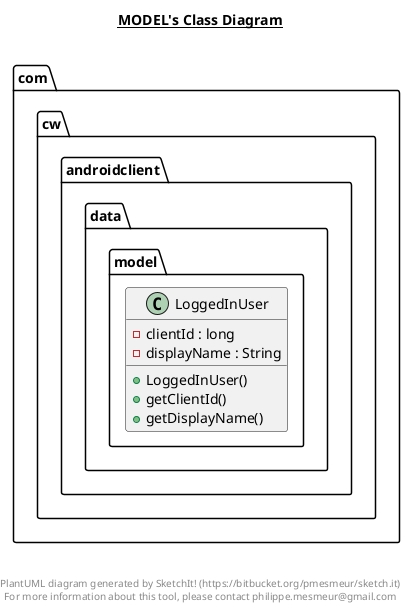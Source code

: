 @startuml

title __MODEL's Class Diagram__\n

  namespace com.cw.androidclient {
    namespace data {
      namespace model {
        class com.cw.androidclient.data.model.LoggedInUser {
            - clientId : long
            - displayName : String
            + LoggedInUser()
            + getClientId()
            + getDisplayName()
        }
      }
    }
  }
  



right footer


PlantUML diagram generated by SketchIt! (https://bitbucket.org/pmesmeur/sketch.it)
For more information about this tool, please contact philippe.mesmeur@gmail.com
endfooter

@enduml
